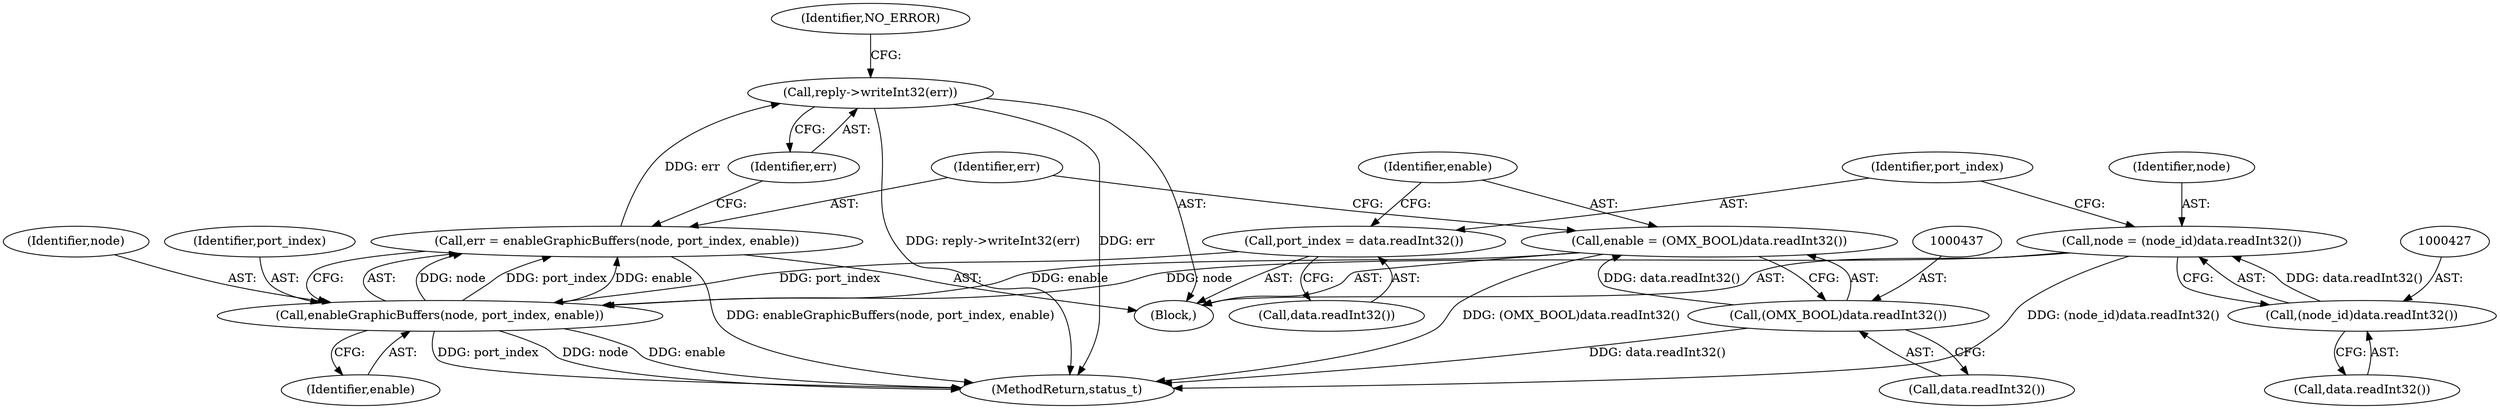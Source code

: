 digraph "0_Android_1171e7c047bf79e7c93342bb6a812c9edd86aa84@API" {
"1000446" [label="(Call,reply->writeInt32(err))"];
"1000440" [label="(Call,err = enableGraphicBuffers(node, port_index, enable))"];
"1000442" [label="(Call,enableGraphicBuffers(node, port_index, enable))"];
"1000424" [label="(Call,node = (node_id)data.readInt32())"];
"1000426" [label="(Call,(node_id)data.readInt32())"];
"1000430" [label="(Call,port_index = data.readInt32())"];
"1000434" [label="(Call,enable = (OMX_BOOL)data.readInt32())"];
"1000436" [label="(Call,(OMX_BOOL)data.readInt32())"];
"1000435" [label="(Identifier,enable)"];
"1000449" [label="(Identifier,NO_ERROR)"];
"1000442" [label="(Call,enableGraphicBuffers(node, port_index, enable))"];
"1000438" [label="(Call,data.readInt32())"];
"1000418" [label="(Block,)"];
"1001056" [label="(MethodReturn,status_t)"];
"1000424" [label="(Call,node = (node_id)data.readInt32())"];
"1000425" [label="(Identifier,node)"];
"1000447" [label="(Identifier,err)"];
"1000443" [label="(Identifier,node)"];
"1000446" [label="(Call,reply->writeInt32(err))"];
"1000441" [label="(Identifier,err)"];
"1000431" [label="(Identifier,port_index)"];
"1000432" [label="(Call,data.readInt32())"];
"1000444" [label="(Identifier,port_index)"];
"1000426" [label="(Call,(node_id)data.readInt32())"];
"1000440" [label="(Call,err = enableGraphicBuffers(node, port_index, enable))"];
"1000436" [label="(Call,(OMX_BOOL)data.readInt32())"];
"1000445" [label="(Identifier,enable)"];
"1000434" [label="(Call,enable = (OMX_BOOL)data.readInt32())"];
"1000428" [label="(Call,data.readInt32())"];
"1000430" [label="(Call,port_index = data.readInt32())"];
"1000446" -> "1000418"  [label="AST: "];
"1000446" -> "1000447"  [label="CFG: "];
"1000447" -> "1000446"  [label="AST: "];
"1000449" -> "1000446"  [label="CFG: "];
"1000446" -> "1001056"  [label="DDG: reply->writeInt32(err)"];
"1000446" -> "1001056"  [label="DDG: err"];
"1000440" -> "1000446"  [label="DDG: err"];
"1000440" -> "1000418"  [label="AST: "];
"1000440" -> "1000442"  [label="CFG: "];
"1000441" -> "1000440"  [label="AST: "];
"1000442" -> "1000440"  [label="AST: "];
"1000447" -> "1000440"  [label="CFG: "];
"1000440" -> "1001056"  [label="DDG: enableGraphicBuffers(node, port_index, enable)"];
"1000442" -> "1000440"  [label="DDG: node"];
"1000442" -> "1000440"  [label="DDG: port_index"];
"1000442" -> "1000440"  [label="DDG: enable"];
"1000442" -> "1000445"  [label="CFG: "];
"1000443" -> "1000442"  [label="AST: "];
"1000444" -> "1000442"  [label="AST: "];
"1000445" -> "1000442"  [label="AST: "];
"1000442" -> "1001056"  [label="DDG: node"];
"1000442" -> "1001056"  [label="DDG: enable"];
"1000442" -> "1001056"  [label="DDG: port_index"];
"1000424" -> "1000442"  [label="DDG: node"];
"1000430" -> "1000442"  [label="DDG: port_index"];
"1000434" -> "1000442"  [label="DDG: enable"];
"1000424" -> "1000418"  [label="AST: "];
"1000424" -> "1000426"  [label="CFG: "];
"1000425" -> "1000424"  [label="AST: "];
"1000426" -> "1000424"  [label="AST: "];
"1000431" -> "1000424"  [label="CFG: "];
"1000424" -> "1001056"  [label="DDG: (node_id)data.readInt32()"];
"1000426" -> "1000424"  [label="DDG: data.readInt32()"];
"1000426" -> "1000428"  [label="CFG: "];
"1000427" -> "1000426"  [label="AST: "];
"1000428" -> "1000426"  [label="AST: "];
"1000430" -> "1000418"  [label="AST: "];
"1000430" -> "1000432"  [label="CFG: "];
"1000431" -> "1000430"  [label="AST: "];
"1000432" -> "1000430"  [label="AST: "];
"1000435" -> "1000430"  [label="CFG: "];
"1000434" -> "1000418"  [label="AST: "];
"1000434" -> "1000436"  [label="CFG: "];
"1000435" -> "1000434"  [label="AST: "];
"1000436" -> "1000434"  [label="AST: "];
"1000441" -> "1000434"  [label="CFG: "];
"1000434" -> "1001056"  [label="DDG: (OMX_BOOL)data.readInt32()"];
"1000436" -> "1000434"  [label="DDG: data.readInt32()"];
"1000436" -> "1000438"  [label="CFG: "];
"1000437" -> "1000436"  [label="AST: "];
"1000438" -> "1000436"  [label="AST: "];
"1000436" -> "1001056"  [label="DDG: data.readInt32()"];
}
